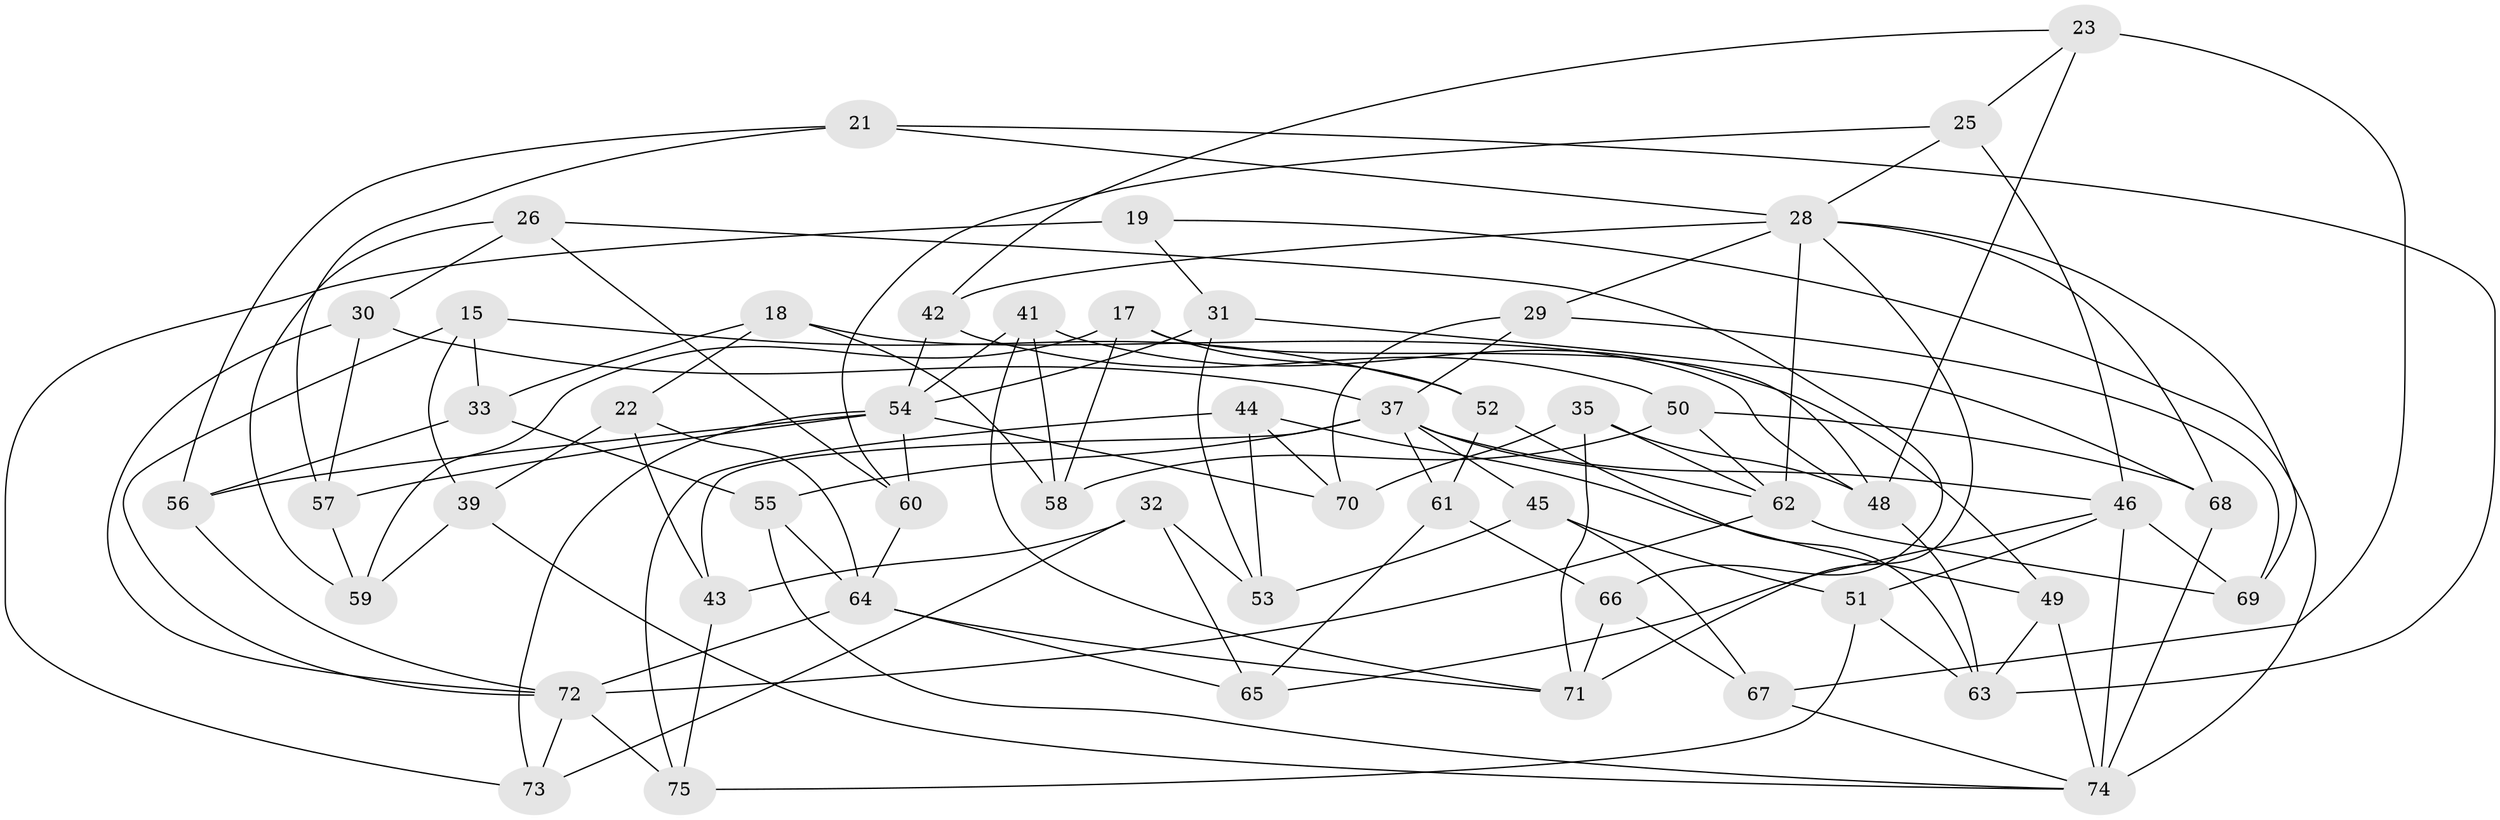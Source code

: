 // original degree distribution, {4: 1.0}
// Generated by graph-tools (version 1.1) at 2025/03/03/04/25 22:03:32]
// undirected, 52 vertices, 117 edges
graph export_dot {
graph [start="1"]
  node [color=gray90,style=filled];
  15;
  17;
  18;
  19;
  21 [super="+14"];
  22;
  23;
  25;
  26;
  28 [super="+7+24"];
  29;
  30;
  31;
  32;
  33;
  35;
  37 [super="+9+12"];
  39;
  41;
  42;
  43;
  44;
  45;
  46 [super="+11"];
  48 [super="+4"];
  49;
  50;
  51;
  52;
  53;
  54 [super="+8"];
  55;
  56;
  57;
  58;
  59;
  60;
  61;
  62 [super="+38"];
  63 [super="+40"];
  64 [super="+10"];
  65;
  66;
  67;
  68;
  69 [super="+20"];
  70;
  71 [super="+47"];
  72 [super="+2+27"];
  73 [super="+16"];
  74 [super="+13+34"];
  75;
  15 -- 72;
  15 -- 33;
  15 -- 52;
  15 -- 39;
  17 -- 58;
  17 -- 59;
  17 -- 52;
  17 -- 48;
  18 -- 22;
  18 -- 58;
  18 -- 33;
  18 -- 48;
  19 -- 74;
  19 -- 31;
  19 -- 73 [weight=2];
  21 -- 56;
  21 -- 63;
  21 -- 57;
  21 -- 28 [weight=3];
  22 -- 39;
  22 -- 43;
  22 -- 64;
  23 -- 42;
  23 -- 67;
  23 -- 25;
  23 -- 48;
  25 -- 60;
  25 -- 28;
  25 -- 46;
  26 -- 30;
  26 -- 59;
  26 -- 66;
  26 -- 60;
  28 -- 71 [weight=2];
  28 -- 29;
  28 -- 68;
  28 -- 69;
  28 -- 42;
  28 -- 62 [weight=2];
  29 -- 70;
  29 -- 69;
  29 -- 37;
  30 -- 37;
  30 -- 57;
  30 -- 72;
  31 -- 68;
  31 -- 53;
  31 -- 54;
  32 -- 73;
  32 -- 65;
  32 -- 53;
  32 -- 43;
  33 -- 55;
  33 -- 56;
  35 -- 71;
  35 -- 70;
  35 -- 48;
  35 -- 62;
  37 -- 61;
  37 -- 62;
  37 -- 55;
  37 -- 43;
  37 -- 45;
  37 -- 46;
  39 -- 59;
  39 -- 74;
  41 -- 49;
  41 -- 58;
  41 -- 54;
  41 -- 71;
  42 -- 50;
  42 -- 54;
  43 -- 75;
  44 -- 70;
  44 -- 75;
  44 -- 49;
  44 -- 53;
  45 -- 67;
  45 -- 51;
  45 -- 53;
  46 -- 74 [weight=2];
  46 -- 51;
  46 -- 65;
  46 -- 69 [weight=2];
  48 -- 63 [weight=2];
  49 -- 63;
  49 -- 74;
  50 -- 68;
  50 -- 58;
  50 -- 62;
  51 -- 75;
  51 -- 63;
  52 -- 61;
  52 -- 63;
  54 -- 57;
  54 -- 70;
  54 -- 56;
  54 -- 73;
  54 -- 60;
  55 -- 64;
  55 -- 74;
  56 -- 72;
  57 -- 59;
  60 -- 64;
  61 -- 65;
  61 -- 66;
  62 -- 72;
  62 -- 69 [weight=2];
  64 -- 71;
  64 -- 65;
  64 -- 72;
  66 -- 67;
  66 -- 71;
  67 -- 74;
  68 -- 74;
  72 -- 73 [weight=2];
  72 -- 75;
}
